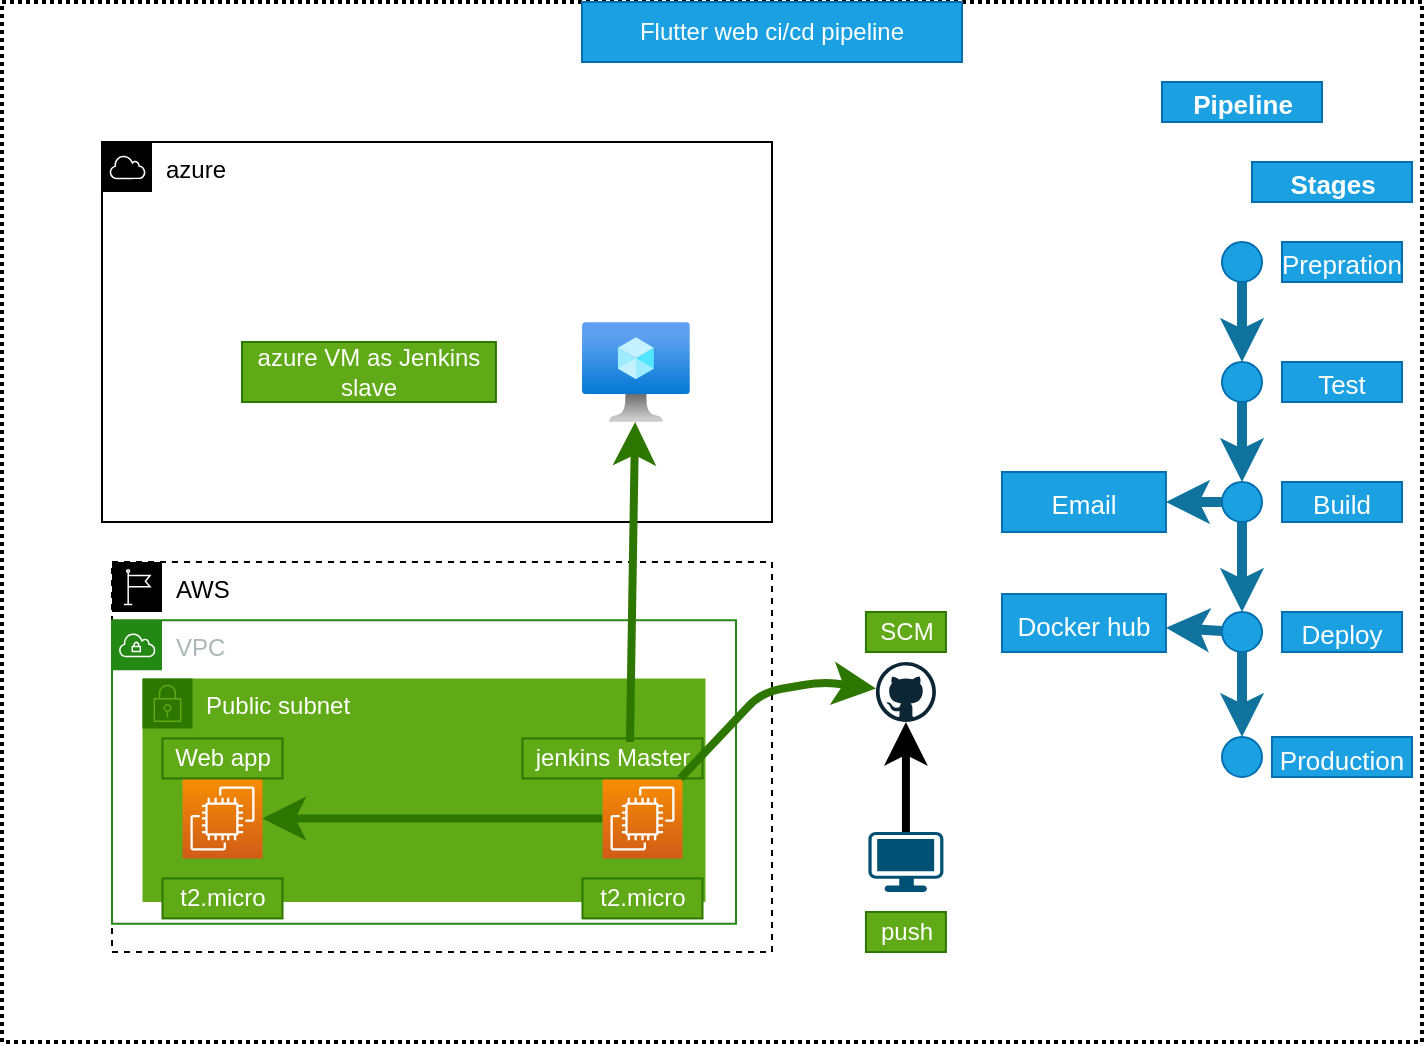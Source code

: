 <mxfile>
    <diagram id="9Ua5SSTODtYJxZLF6BfN" name="Page-1">
        <mxGraphModel dx="575" dy="458" grid="1" gridSize="10" guides="1" tooltips="1" connect="1" arrows="1" fold="1" page="1" pageScale="1" pageWidth="850" pageHeight="1100" math="0" shadow="0">
            <root>
                <mxCell id="0"/>
                <mxCell id="1" parent="0"/>
                <mxCell id="22" value="" style="rounded=0;arcSize=10;dashed=1;dashPattern=1 1;strokeWidth=2;" parent="1" vertex="1">
                    <mxGeometry x="40" y="320" width="710" height="520" as="geometry"/>
                </mxCell>
                <mxCell id="2" value="AWS" style="points=[[0,0],[0.25,0],[0.5,0],[0.75,0],[1,0],[1,0.25],[1,0.5],[1,0.75],[1,1],[0.75,1],[0.5,1],[0.25,1],[0,1],[0,0.75],[0,0.5],[0,0.25]];outlineConnect=0;html=1;whiteSpace=wrap;fontSize=12;fontStyle=0;container=1;pointerEvents=0;collapsible=0;recursiveResize=0;shape=mxgraph.aws4.group;grIcon=mxgraph.aws4.group_region;verticalAlign=top;align=left;spacingLeft=30;dashed=1;" parent="1" vertex="1">
                    <mxGeometry x="95" y="600" width="330" height="195" as="geometry"/>
                </mxCell>
                <mxCell id="4" value="VPC" style="points=[[0,0],[0.25,0],[0.5,0],[0.75,0],[1,0],[1,0.25],[1,0.5],[1,0.75],[1,1],[0.75,1],[0.5,1],[0.25,1],[0,1],[0,0.75],[0,0.5],[0,0.25]];outlineConnect=0;gradientColor=none;html=1;whiteSpace=wrap;fontSize=12;fontStyle=0;container=1;pointerEvents=0;collapsible=0;recursiveResize=0;shape=mxgraph.aws4.group;grIcon=mxgraph.aws4.group_vpc;strokeColor=#248814;fillColor=none;verticalAlign=top;align=left;spacingLeft=30;fontColor=#AAB7B8;dashed=0;" parent="2" vertex="1">
                    <mxGeometry y="29.11" width="312" height="151.78" as="geometry"/>
                </mxCell>
                <mxCell id="7" value="Public subnet" style="points=[[0,0],[0.25,0],[0.5,0],[0.75,0],[1,0],[1,0.25],[1,0.5],[1,0.75],[1,1],[0.75,1],[0.5,1],[0.25,1],[0,1],[0,0.75],[0,0.5],[0,0.25]];outlineConnect=0;html=1;whiteSpace=wrap;fontSize=12;fontStyle=0;container=1;pointerEvents=0;collapsible=0;recursiveResize=0;shape=mxgraph.aws4.group;grIcon=mxgraph.aws4.group_security_group;grStroke=0;verticalAlign=top;align=left;spacingLeft=30;dashed=0;strokeWidth=9;fillColor=#60a917;strokeColor=#2D7600;fontColor=#ffffff;" parent="4" vertex="1">
                    <mxGeometry x="15.25" y="29.11" width="281.5" height="111.78" as="geometry"/>
                </mxCell>
                <mxCell id="9" value="" style="sketch=0;points=[[0,0,0],[0.25,0,0],[0.5,0,0],[0.75,0,0],[1,0,0],[0,1,0],[0.25,1,0],[0.5,1,0],[0.75,1,0],[1,1,0],[0,0.25,0],[0,0.5,0],[0,0.75,0],[1,0.25,0],[1,0.5,0],[1,0.75,0]];outlineConnect=0;fontColor=#232F3E;gradientColor=#F78E04;gradientDirection=north;fillColor=#D05C17;strokeColor=#ffffff;dashed=0;verticalLabelPosition=bottom;verticalAlign=top;align=center;html=1;fontSize=12;fontStyle=0;aspect=fixed;shape=mxgraph.aws4.resourceIcon;resIcon=mxgraph.aws4.ec2;" parent="7" vertex="1">
                    <mxGeometry x="20" y="50" width="40" height="40" as="geometry"/>
                </mxCell>
                <mxCell id="17" style="edgeStyle=none;html=1;exitX=0;exitY=0.5;exitDx=0;exitDy=0;exitPerimeter=0;entryX=1;entryY=0.5;entryDx=0;entryDy=0;entryPerimeter=0;fillColor=#60a917;strokeColor=#2D7600;endSize=9;startSize=13;jumpSize=12;strokeWidth=4;" parent="7" source="10" target="9" edge="1">
                    <mxGeometry relative="1" as="geometry">
                        <Array as="points">
                            <mxPoint x="130" y="70"/>
                        </Array>
                    </mxGeometry>
                </mxCell>
                <mxCell id="10" value="" style="sketch=0;points=[[0,0,0],[0.25,0,0],[0.5,0,0],[0.75,0,0],[1,0,0],[0,1,0],[0.25,1,0],[0.5,1,0],[0.75,1,0],[1,1,0],[0,0.25,0],[0,0.5,0],[0,0.75,0],[1,0.25,0],[1,0.5,0],[1,0.75,0]];outlineConnect=0;fontColor=#232F3E;gradientColor=#F78E04;gradientDirection=north;fillColor=#D05C17;strokeColor=#ffffff;dashed=0;verticalLabelPosition=bottom;verticalAlign=top;align=center;html=1;fontSize=12;fontStyle=0;aspect=fixed;shape=mxgraph.aws4.resourceIcon;resIcon=mxgraph.aws4.ec2;" parent="7" vertex="1">
                    <mxGeometry x="230" y="50" width="40" height="40" as="geometry"/>
                </mxCell>
                <mxCell id="11" value="jenkins Master" style="text;html=1;align=center;verticalAlign=middle;resizable=0;points=[];autosize=1;strokeColor=#2D7600;fillColor=#60a917;fontColor=#ffffff;" parent="7" vertex="1">
                    <mxGeometry x="190" y="30" width="90" height="20" as="geometry"/>
                </mxCell>
                <mxCell id="12" value="Web app" style="text;html=1;align=center;verticalAlign=middle;resizable=0;points=[];autosize=1;strokeColor=#2D7600;fillColor=#60a917;fontColor=#ffffff;" parent="7" vertex="1">
                    <mxGeometry x="10" y="30" width="60" height="20" as="geometry"/>
                </mxCell>
                <mxCell id="14" value="t2.micro" style="text;html=1;align=center;verticalAlign=middle;resizable=0;points=[];autosize=1;strokeColor=#2D7600;fillColor=#60a917;fontColor=#ffffff;" parent="7" vertex="1">
                    <mxGeometry x="10" y="100" width="60" height="20" as="geometry"/>
                </mxCell>
                <mxCell id="15" value="t2.micro" style="text;html=1;align=center;verticalAlign=middle;resizable=0;points=[];autosize=1;strokeColor=#2D7600;fillColor=#60a917;fontColor=#ffffff;" parent="7" vertex="1">
                    <mxGeometry x="220" y="100" width="60" height="20" as="geometry"/>
                </mxCell>
                <mxCell id="29" value="" style="group" parent="1" vertex="1" connectable="0">
                    <mxGeometry x="451.96" y="625" width="80" height="170" as="geometry"/>
                </mxCell>
                <mxCell id="19" value="" style="dashed=0;outlineConnect=0;html=1;align=center;labelPosition=center;verticalLabelPosition=bottom;verticalAlign=top;shape=mxgraph.weblogos.github;strokeWidth=9;" parent="29" vertex="1">
                    <mxGeometry x="25" y="25" width="30" height="30" as="geometry"/>
                </mxCell>
                <mxCell id="24" style="edgeStyle=none;jumpSize=12;html=1;startSize=13;endSize=9;strokeWidth=4;" parent="29" source="23" target="19" edge="1">
                    <mxGeometry relative="1" as="geometry"/>
                </mxCell>
                <mxCell id="23" value="" style="points=[[0.03,0.03,0],[0.5,0,0],[0.97,0.03,0],[1,0.4,0],[0.97,0.745,0],[0.5,1,0],[0.03,0.745,0],[0,0.4,0]];verticalLabelPosition=bottom;sketch=0;html=1;verticalAlign=top;aspect=fixed;align=center;pointerEvents=1;shape=mxgraph.cisco19.workstation;fillColor=#005073;strokeColor=none;" parent="29" vertex="1">
                    <mxGeometry x="21.25" y="110" width="37.5" height="30" as="geometry"/>
                </mxCell>
                <mxCell id="25" value="push" style="text;html=1;align=center;verticalAlign=middle;resizable=0;points=[];autosize=1;strokeColor=#2D7600;fillColor=#60a917;fontColor=#ffffff;" parent="29" vertex="1">
                    <mxGeometry x="20" y="150" width="40" height="20" as="geometry"/>
                </mxCell>
                <mxCell id="26" value="SCM" style="text;html=1;align=center;verticalAlign=middle;resizable=0;points=[];autosize=1;strokeColor=#2D7600;fillColor=#60a917;fontColor=#ffffff;" parent="29" vertex="1">
                    <mxGeometry x="20" width="40" height="20" as="geometry"/>
                </mxCell>
                <mxCell id="37" style="edgeStyle=none;html=1;fillColor=#60a917;strokeColor=#2D7600;endSize=9;startSize=13;jumpSize=12;strokeWidth=4;" parent="1" source="10" target="19" edge="1">
                    <mxGeometry relative="1" as="geometry">
                        <mxPoint x="620" y="450" as="sourcePoint"/>
                        <mxPoint x="450" y="450" as="targetPoint"/>
                        <Array as="points">
                            <mxPoint x="420" y="665"/>
                            <mxPoint x="450" y="660"/>
                        </Array>
                    </mxGeometry>
                </mxCell>
                <mxCell id="38" value="Flutter web ci/cd pipeline" style="text;html=1;strokeColor=#006EAF;fillColor=#1ba1e2;align=center;verticalAlign=middle;whiteSpace=wrap;rounded=0;fontColor=#ffffff;" parent="1" vertex="1">
                    <mxGeometry x="330" y="320" width="190" height="30" as="geometry"/>
                </mxCell>
                <mxCell id="39" value="azure&amp;nbsp;" style="points=[[0,0],[0.25,0],[0.5,0],[0.75,0],[1,0],[1,0.25],[1,0.5],[1,0.75],[1,1],[0.75,1],[0.5,1],[0.25,1],[0,1],[0,0.75],[0,0.5],[0,0.25]];outlineConnect=0;html=1;whiteSpace=wrap;fontSize=12;fontStyle=0;container=1;pointerEvents=0;collapsible=0;recursiveResize=0;shape=mxgraph.aws4.group;grIcon=mxgraph.aws4.group_aws_cloud;verticalAlign=top;align=left;spacingLeft=30;dashed=0;" vertex="1" parent="1">
                    <mxGeometry x="90" y="390" width="335" height="190" as="geometry"/>
                </mxCell>
                <mxCell id="31" value="azure VM as Jenkins slave" style="text;html=1;strokeColor=#2D7600;fillColor=#60a917;align=center;verticalAlign=middle;whiteSpace=wrap;rounded=0;fontColor=#ffffff;" parent="39" vertex="1">
                    <mxGeometry x="70.0" y="100" width="126.96" height="30" as="geometry"/>
                </mxCell>
                <mxCell id="30" value="" style="aspect=fixed;html=1;points=[];align=center;image;fontSize=12;image=img/lib/azure2/compute/Virtual_Machine.svg;" parent="39" vertex="1">
                    <mxGeometry x="240.01" y="90" width="53.91" height="50" as="geometry"/>
                </mxCell>
                <mxCell id="36" style="edgeStyle=none;html=1;exitX=0.597;exitY=0.089;exitDx=0;exitDy=0;exitPerimeter=0;fillColor=#60a917;strokeColor=#2D7600;endSize=9;startSize=13;jumpSize=12;strokeWidth=4;" parent="1" source="11" target="30" edge="1">
                    <mxGeometry relative="1" as="geometry">
                        <mxPoint x="520" y="450" as="sourcePoint"/>
                        <mxPoint x="350" y="450" as="targetPoint"/>
                        <Array as="points"/>
                    </mxGeometry>
                </mxCell>
                <mxCell id="40" value="&lt;font style=&quot;font-size: 13px&quot;&gt;Pipeline&lt;/font&gt;" style="text;strokeColor=#006EAF;fillColor=#1ba1e2;html=1;fontSize=16;fontStyle=1;verticalAlign=middle;align=center;fontColor=#ffffff;" vertex="1" parent="1">
                    <mxGeometry x="620" y="360" width="80" height="20" as="geometry"/>
                </mxCell>
                <mxCell id="50" value="" style="edgeStyle=none;rounded=1;html=1;fontSize=16;strokeWidth=5;fillColor=#b1ddf0;strokeColor=#10739e;" edge="1" parent="1" source="47" target="49">
                    <mxGeometry relative="1" as="geometry"/>
                </mxCell>
                <mxCell id="47" value="" style="ellipse;whiteSpace=wrap;html=1;aspect=fixed;fontSize=16;fillColor=#1ba1e2;fontColor=#ffffff;strokeColor=#006EAF;" vertex="1" parent="1">
                    <mxGeometry x="650" y="440" width="20" height="20" as="geometry"/>
                </mxCell>
                <mxCell id="52" value="" style="edgeStyle=none;rounded=1;html=1;fontSize=16;strokeColor=#10739e;strokeWidth=5;fillColor=#b1ddf0;" edge="1" parent="1" source="49" target="51">
                    <mxGeometry relative="1" as="geometry"/>
                </mxCell>
                <mxCell id="49" value="" style="ellipse;whiteSpace=wrap;html=1;aspect=fixed;fontSize=16;fillColor=#1ba1e2;fontColor=#ffffff;strokeColor=#006EAF;" vertex="1" parent="1">
                    <mxGeometry x="650" y="500" width="20" height="20" as="geometry"/>
                </mxCell>
                <mxCell id="58" value="" style="edgeStyle=none;rounded=1;html=1;fontSize=13;strokeColor=#10739e;strokeWidth=5;fillColor=#b1ddf0;" edge="1" parent="1" source="51" target="57">
                    <mxGeometry relative="1" as="geometry"/>
                </mxCell>
                <mxCell id="65" value="" style="edgeStyle=none;rounded=1;html=1;fontSize=13;strokeColor=#10739e;strokeWidth=5;fillColor=#b1ddf0;" edge="1" parent="1" source="51" target="64">
                    <mxGeometry relative="1" as="geometry"/>
                </mxCell>
                <mxCell id="51" value="" style="ellipse;whiteSpace=wrap;html=1;aspect=fixed;fontSize=16;fillColor=#1ba1e2;fontColor=#ffffff;strokeColor=#006EAF;" vertex="1" parent="1">
                    <mxGeometry x="650" y="560" width="20" height="20" as="geometry"/>
                </mxCell>
                <mxCell id="54" value="&lt;font style=&quot;font-size: 13px&quot;&gt;Prepration&lt;/font&gt;" style="text;html=1;strokeColor=#006EAF;fillColor=#1ba1e2;align=center;verticalAlign=middle;whiteSpace=wrap;rounded=0;fontSize=16;fontColor=#ffffff;" vertex="1" parent="1">
                    <mxGeometry x="680" y="440" width="60" height="20" as="geometry"/>
                </mxCell>
                <mxCell id="55" value="&lt;span style=&quot;font-size: 13px&quot;&gt;Test&lt;/span&gt;" style="text;html=1;strokeColor=#006EAF;fillColor=#1ba1e2;align=center;verticalAlign=middle;whiteSpace=wrap;rounded=0;fontSize=16;fontColor=#ffffff;" vertex="1" parent="1">
                    <mxGeometry x="680" y="500" width="60" height="20" as="geometry"/>
                </mxCell>
                <mxCell id="56" value="&lt;font style=&quot;font-size: 13px&quot;&gt;Build&lt;/font&gt;" style="text;html=1;strokeColor=#006EAF;fillColor=#1ba1e2;align=center;verticalAlign=middle;whiteSpace=wrap;rounded=0;fontSize=16;fontColor=#ffffff;" vertex="1" parent="1">
                    <mxGeometry x="680" y="560" width="60" height="20" as="geometry"/>
                </mxCell>
                <mxCell id="63" value="" style="edgeStyle=none;rounded=1;html=1;fontSize=10;strokeColor=#10739e;strokeWidth=5;fillColor=#b1ddf0;" edge="1" parent="1" source="57" target="62">
                    <mxGeometry relative="1" as="geometry"/>
                </mxCell>
                <mxCell id="67" value="" style="edgeStyle=none;rounded=1;html=1;fontSize=13;strokeColor=#10739e;strokeWidth=5;fillColor=#b1ddf0;" edge="1" parent="1" source="57" target="66">
                    <mxGeometry relative="1" as="geometry"/>
                </mxCell>
                <mxCell id="57" value="" style="ellipse;whiteSpace=wrap;html=1;aspect=fixed;fontSize=16;fillColor=#1ba1e2;fontColor=#ffffff;strokeColor=#006EAF;" vertex="1" parent="1">
                    <mxGeometry x="650" y="625" width="20" height="20" as="geometry"/>
                </mxCell>
                <mxCell id="59" value="&lt;font style=&quot;font-size: 13px&quot;&gt;Deploy&lt;/font&gt;" style="text;html=1;strokeColor=#006EAF;fillColor=#1ba1e2;align=center;verticalAlign=middle;whiteSpace=wrap;rounded=0;fontSize=16;fontColor=#ffffff;" vertex="1" parent="1">
                    <mxGeometry x="680" y="625" width="60" height="20" as="geometry"/>
                </mxCell>
                <mxCell id="62" value="&lt;font style=&quot;font-size: 13px&quot;&gt;Docker hub&lt;/font&gt;" style="whiteSpace=wrap;html=1;fontSize=16;fillColor=#1ba1e2;strokeColor=#006EAF;fontColor=#ffffff;" vertex="1" parent="1">
                    <mxGeometry x="540" y="616.03" width="81.96" height="28.97" as="geometry"/>
                </mxCell>
                <mxCell id="64" value="&lt;font style=&quot;font-size: 13px&quot;&gt;Email&lt;/font&gt;" style="whiteSpace=wrap;html=1;fontSize=16;fillColor=#1ba1e2;strokeColor=#006EAF;fontColor=#ffffff;" vertex="1" parent="1">
                    <mxGeometry x="540" y="555" width="81.96" height="30" as="geometry"/>
                </mxCell>
                <mxCell id="66" value="" style="ellipse;whiteSpace=wrap;html=1;aspect=fixed;fontSize=16;fillColor=#1ba1e2;fontColor=#ffffff;strokeColor=#006EAF;" vertex="1" parent="1">
                    <mxGeometry x="650" y="687.5" width="20" height="20" as="geometry"/>
                </mxCell>
                <mxCell id="68" value="&lt;font style=&quot;font-size: 13px&quot;&gt;Production&lt;/font&gt;" style="text;html=1;strokeColor=#006EAF;fillColor=#1ba1e2;align=center;verticalAlign=middle;whiteSpace=wrap;rounded=0;fontSize=16;fontColor=#ffffff;" vertex="1" parent="1">
                    <mxGeometry x="675" y="687.5" width="70" height="20" as="geometry"/>
                </mxCell>
                <mxCell id="69" value="&lt;font style=&quot;font-size: 13px&quot;&gt;Stages&lt;/font&gt;" style="text;strokeColor=#006EAF;fillColor=#1ba1e2;html=1;fontSize=16;fontStyle=1;verticalAlign=middle;align=center;fontColor=#ffffff;" vertex="1" parent="1">
                    <mxGeometry x="665" y="400" width="80" height="20" as="geometry"/>
                </mxCell>
            </root>
        </mxGraphModel>
    </diagram>
</mxfile>